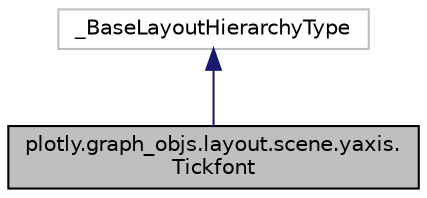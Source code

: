 digraph "plotly.graph_objs.layout.scene.yaxis.Tickfont"
{
 // LATEX_PDF_SIZE
  edge [fontname="Helvetica",fontsize="10",labelfontname="Helvetica",labelfontsize="10"];
  node [fontname="Helvetica",fontsize="10",shape=record];
  Node1 [label="plotly.graph_objs.layout.scene.yaxis.\lTickfont",height=0.2,width=0.4,color="black", fillcolor="grey75", style="filled", fontcolor="black",tooltip=" "];
  Node2 -> Node1 [dir="back",color="midnightblue",fontsize="10",style="solid",fontname="Helvetica"];
  Node2 [label="_BaseLayoutHierarchyType",height=0.2,width=0.4,color="grey75", fillcolor="white", style="filled",tooltip=" "];
}
